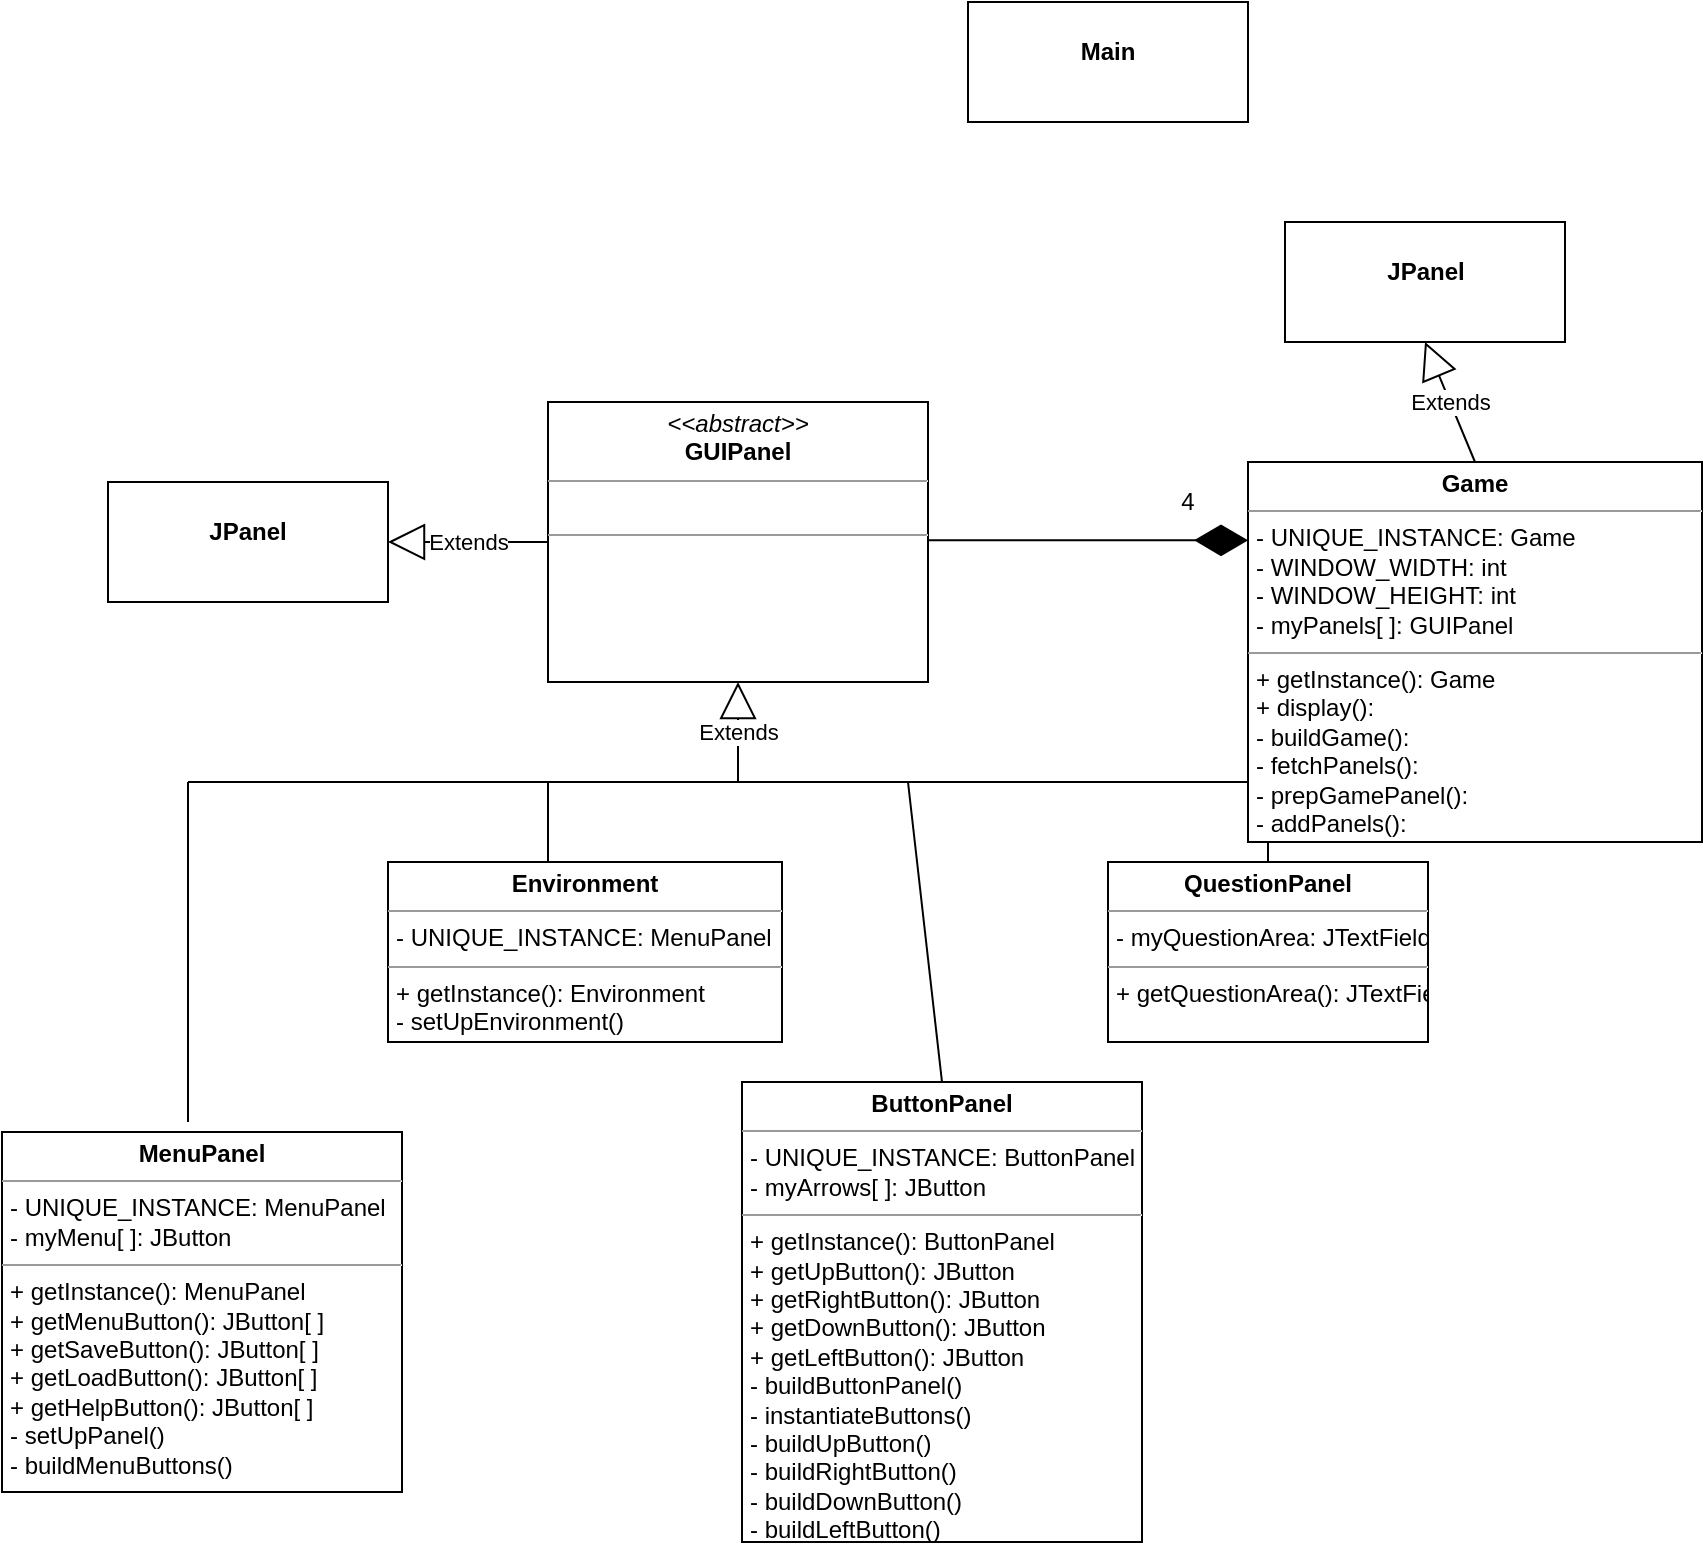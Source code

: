 <mxfile version="14.6.13" type="github">
  <diagram id="C5RBs43oDa-KdzZeNtuy" name="Page-1">
    <mxGraphModel dx="975" dy="469" grid="1" gridSize="10" guides="1" tooltips="1" connect="1" arrows="1" fold="1" page="1" pageScale="1" pageWidth="827" pageHeight="1169" math="0" shadow="0">
      <root>
        <mxCell id="WIyWlLk6GJQsqaUBKTNV-0" />
        <mxCell id="WIyWlLk6GJQsqaUBKTNV-1" parent="WIyWlLk6GJQsqaUBKTNV-0" />
        <mxCell id="btEMubfJMQzDjWzsL3hs-0" value="&lt;p style=&quot;margin: 0px ; margin-top: 4px ; text-align: center&quot;&gt;&lt;i&gt;&amp;lt;&amp;lt;abstract&amp;gt;&amp;gt;&lt;/i&gt;&lt;br&gt;&lt;b&gt;GUIPanel&lt;/b&gt;&lt;/p&gt;&lt;hr size=&quot;1&quot;&gt;&lt;p style=&quot;margin: 0px ; margin-left: 4px&quot;&gt;&lt;br&gt;&lt;/p&gt;&lt;hr size=&quot;1&quot;&gt;&lt;p style=&quot;margin: 0px ; margin-left: 4px&quot;&gt;&lt;br&gt;&lt;/p&gt;" style="verticalAlign=top;align=left;overflow=fill;fontSize=12;fontFamily=Helvetica;html=1;" parent="WIyWlLk6GJQsqaUBKTNV-1" vertex="1">
          <mxGeometry x="273" y="360" width="190" height="140" as="geometry" />
        </mxCell>
        <mxCell id="7n_-vRpYmNQ27YF9gRPF-0" value="&lt;p style=&quot;margin: 0px ; margin-top: 4px ; text-align: center&quot;&gt;&lt;br&gt;&lt;b&gt;JPanel&lt;/b&gt;&lt;/p&gt;" style="verticalAlign=top;align=left;overflow=fill;fontSize=12;fontFamily=Helvetica;html=1;" parent="WIyWlLk6GJQsqaUBKTNV-1" vertex="1">
          <mxGeometry x="53" y="400" width="140" height="60" as="geometry" />
        </mxCell>
        <mxCell id="7n_-vRpYmNQ27YF9gRPF-2" value="&lt;p style=&quot;margin: 0px ; margin-top: 4px ; text-align: center&quot;&gt;&lt;b&gt;MenuPanel&lt;/b&gt;&lt;/p&gt;&lt;hr size=&quot;1&quot;&gt;&lt;p style=&quot;margin: 0px ; margin-left: 4px&quot;&gt;- UNIQUE_INSTANCE: MenuPanel&lt;/p&gt;&lt;p style=&quot;margin: 0px ; margin-left: 4px&quot;&gt;- myMenu[ ]: JButton&lt;/p&gt;&lt;hr size=&quot;1&quot;&gt;&lt;p style=&quot;margin: 0px ; margin-left: 4px&quot;&gt;+ getInstance(): MenuPanel&lt;/p&gt;&lt;p style=&quot;margin: 0px ; margin-left: 4px&quot;&gt;+ getMenuButton(): JButton[ ]&lt;/p&gt;&lt;p style=&quot;margin: 0px ; margin-left: 4px&quot;&gt;+ getSaveButton(): JButton[ ]&lt;/p&gt;&lt;p style=&quot;margin: 0px ; margin-left: 4px&quot;&gt;+ getLoadButton(): JButton[ ]&lt;/p&gt;&lt;p style=&quot;margin: 0px ; margin-left: 4px&quot;&gt;+ getHelpButton(): JButton[ ]&lt;/p&gt;&lt;p style=&quot;margin: 0px ; margin-left: 4px&quot;&gt;- setUpPanel()&lt;/p&gt;&lt;p style=&quot;margin: 0px ; margin-left: 4px&quot;&gt;- buildMenuButtons()&lt;/p&gt;" style="verticalAlign=top;align=left;overflow=fill;fontSize=12;fontFamily=Helvetica;html=1;" parent="WIyWlLk6GJQsqaUBKTNV-1" vertex="1">
          <mxGeometry y="725" width="200" height="180" as="geometry" />
        </mxCell>
        <mxCell id="7n_-vRpYmNQ27YF9gRPF-3" value="&lt;p style=&quot;margin: 0px ; margin-top: 4px ; text-align: center&quot;&gt;&lt;b&gt;Environment&lt;/b&gt;&lt;/p&gt;&lt;hr size=&quot;1&quot;&gt;&lt;p style=&quot;margin: 0px ; margin-left: 4px&quot;&gt;- UNIQUE_INSTANCE: MenuPanel&lt;/p&gt;&lt;hr size=&quot;1&quot;&gt;&lt;p style=&quot;margin: 0px ; margin-left: 4px&quot;&gt;+ getInstance(): Environment&lt;/p&gt;&lt;p style=&quot;margin: 0px ; margin-left: 4px&quot;&gt;- setUpEnvironment()&lt;/p&gt;" style="verticalAlign=top;align=left;overflow=fill;fontSize=12;fontFamily=Helvetica;html=1;" parent="WIyWlLk6GJQsqaUBKTNV-1" vertex="1">
          <mxGeometry x="193" y="590" width="197" height="90" as="geometry" />
        </mxCell>
        <mxCell id="7n_-vRpYmNQ27YF9gRPF-4" value="&lt;p style=&quot;margin: 0px ; margin-top: 4px ; text-align: center&quot;&gt;&lt;b&gt;ButtonPanel&lt;/b&gt;&lt;/p&gt;&lt;hr size=&quot;1&quot;&gt;&lt;p style=&quot;margin: 0px ; margin-left: 4px&quot;&gt;- UNIQUE_INSTANCE: ButtonPanel&lt;/p&gt;&lt;p style=&quot;margin: 0px ; margin-left: 4px&quot;&gt;- myArrows[ ]: JButton&lt;/p&gt;&lt;hr size=&quot;1&quot;&gt;&lt;p style=&quot;margin: 0px ; margin-left: 4px&quot;&gt;+ getInstance(): ButtonPanel&lt;/p&gt;&lt;p style=&quot;margin: 0px ; margin-left: 4px&quot;&gt;+ getUpButton(): JButton&lt;/p&gt;&lt;p style=&quot;margin: 0px ; margin-left: 4px&quot;&gt;+ getRightButton(): JButton&lt;br&gt;&lt;/p&gt;&lt;p style=&quot;margin: 0px ; margin-left: 4px&quot;&gt;+ getDownButton(): JButton&lt;br&gt;&lt;/p&gt;&lt;p style=&quot;margin: 0px ; margin-left: 4px&quot;&gt;+ getLeftButton(): JButton&lt;br&gt;&lt;/p&gt;&lt;p style=&quot;margin: 0px ; margin-left: 4px&quot;&gt;- buildButtonPanel()&lt;/p&gt;&lt;p style=&quot;margin: 0px ; margin-left: 4px&quot;&gt;- instantiateButtons()&lt;/p&gt;&lt;p style=&quot;margin: 0px ; margin-left: 4px&quot;&gt;- buildUpButton()&lt;/p&gt;&lt;p style=&quot;margin: 0px ; margin-left: 4px&quot;&gt;- buildRightButton()&lt;br&gt;&lt;/p&gt;&lt;p style=&quot;margin: 0px ; margin-left: 4px&quot;&gt;- buildDownButton()&lt;br&gt;&lt;/p&gt;&lt;p style=&quot;margin: 0px ; margin-left: 4px&quot;&gt;- buildLeftButton()&lt;br&gt;&lt;/p&gt;" style="verticalAlign=top;align=left;overflow=fill;fontSize=12;fontFamily=Helvetica;html=1;" parent="WIyWlLk6GJQsqaUBKTNV-1" vertex="1">
          <mxGeometry x="370" y="700" width="200" height="230" as="geometry" />
        </mxCell>
        <mxCell id="7n_-vRpYmNQ27YF9gRPF-5" value="&lt;p style=&quot;margin: 0px ; margin-top: 4px ; text-align: center&quot;&gt;&lt;b&gt;QuestionPanel&lt;/b&gt;&lt;/p&gt;&lt;hr size=&quot;1&quot;&gt;&lt;p style=&quot;margin: 0px ; margin-left: 4px&quot;&gt;- myQuestionArea: JTextField&lt;/p&gt;&lt;hr size=&quot;1&quot;&gt;&lt;p style=&quot;margin: 0px ; margin-left: 4px&quot;&gt;+ getQuestionArea(): JTextField&lt;/p&gt;" style="verticalAlign=top;align=left;overflow=fill;fontSize=12;fontFamily=Helvetica;html=1;" parent="WIyWlLk6GJQsqaUBKTNV-1" vertex="1">
          <mxGeometry x="553" y="590" width="160" height="90" as="geometry" />
        </mxCell>
        <mxCell id="7n_-vRpYmNQ27YF9gRPF-6" value="Extends" style="endArrow=block;endSize=16;endFill=0;html=1;entryX=0.5;entryY=1;entryDx=0;entryDy=0;" parent="WIyWlLk6GJQsqaUBKTNV-1" target="btEMubfJMQzDjWzsL3hs-0" edge="1">
          <mxGeometry width="160" relative="1" as="geometry">
            <mxPoint x="368" y="550" as="sourcePoint" />
            <mxPoint x="448" y="550" as="targetPoint" />
            <Array as="points">
              <mxPoint x="368" y="550" />
            </Array>
          </mxGeometry>
        </mxCell>
        <mxCell id="7n_-vRpYmNQ27YF9gRPF-8" value="" style="endArrow=none;html=1;" parent="WIyWlLk6GJQsqaUBKTNV-1" edge="1">
          <mxGeometry width="50" height="50" relative="1" as="geometry">
            <mxPoint x="93" y="720" as="sourcePoint" />
            <mxPoint x="93" y="550" as="targetPoint" />
          </mxGeometry>
        </mxCell>
        <mxCell id="7n_-vRpYmNQ27YF9gRPF-9" value="" style="endArrow=none;html=1;" parent="WIyWlLk6GJQsqaUBKTNV-1" edge="1">
          <mxGeometry width="50" height="50" relative="1" as="geometry">
            <mxPoint x="93" y="550" as="sourcePoint" />
            <mxPoint x="373" y="550" as="targetPoint" />
            <Array as="points" />
          </mxGeometry>
        </mxCell>
        <mxCell id="7n_-vRpYmNQ27YF9gRPF-10" value="" style="endArrow=none;html=1;" parent="WIyWlLk6GJQsqaUBKTNV-1" edge="1">
          <mxGeometry width="50" height="50" relative="1" as="geometry">
            <mxPoint x="273" y="590" as="sourcePoint" />
            <mxPoint x="273" y="550" as="targetPoint" />
          </mxGeometry>
        </mxCell>
        <mxCell id="7n_-vRpYmNQ27YF9gRPF-11" value="" style="endArrow=none;html=1;" parent="WIyWlLk6GJQsqaUBKTNV-1" edge="1">
          <mxGeometry width="50" height="50" relative="1" as="geometry">
            <mxPoint x="633" y="590" as="sourcePoint" />
            <mxPoint x="633" y="550" as="targetPoint" />
          </mxGeometry>
        </mxCell>
        <mxCell id="7n_-vRpYmNQ27YF9gRPF-12" value="" style="endArrow=none;html=1;" parent="WIyWlLk6GJQsqaUBKTNV-1" edge="1">
          <mxGeometry width="50" height="50" relative="1" as="geometry">
            <mxPoint x="633" y="550" as="sourcePoint" />
            <mxPoint x="373" y="550" as="targetPoint" />
          </mxGeometry>
        </mxCell>
        <mxCell id="7n_-vRpYmNQ27YF9gRPF-13" value="" style="endArrow=none;html=1;exitX=0.5;exitY=0;exitDx=0;exitDy=0;" parent="WIyWlLk6GJQsqaUBKTNV-1" source="7n_-vRpYmNQ27YF9gRPF-4" edge="1">
          <mxGeometry width="50" height="50" relative="1" as="geometry">
            <mxPoint x="383" y="500" as="sourcePoint" />
            <mxPoint x="453" y="550" as="targetPoint" />
          </mxGeometry>
        </mxCell>
        <mxCell id="7n_-vRpYmNQ27YF9gRPF-15" value="&lt;p style=&quot;margin: 0px ; margin-top: 4px ; text-align: center&quot;&gt;&lt;b&gt;Game&lt;/b&gt;&lt;/p&gt;&lt;hr size=&quot;1&quot;&gt;&lt;p style=&quot;margin: 0px ; margin-left: 4px&quot;&gt;- UNIQUE_INSTANCE: Game&lt;/p&gt;&lt;p style=&quot;margin: 0px ; margin-left: 4px&quot;&gt;- WINDOW_WIDTH: int&lt;/p&gt;&lt;p style=&quot;margin: 0px ; margin-left: 4px&quot;&gt;- WINDOW_HEIGHT: int&lt;/p&gt;&lt;p style=&quot;margin: 0px ; margin-left: 4px&quot;&gt;- myPanels[ ]: GUIPanel&lt;/p&gt;&lt;hr size=&quot;1&quot;&gt;&lt;p style=&quot;margin: 0px ; margin-left: 4px&quot;&gt;&lt;span&gt;+ getInstance(): Game&lt;/span&gt;&lt;br&gt;&lt;/p&gt;&lt;p style=&quot;margin: 0px ; margin-left: 4px&quot;&gt;&lt;span&gt;+ display():&lt;/span&gt;&lt;/p&gt;&lt;p style=&quot;margin: 0px ; margin-left: 4px&quot;&gt;&lt;span&gt;- buildGame():&lt;/span&gt;&lt;/p&gt;&lt;p style=&quot;margin: 0px ; margin-left: 4px&quot;&gt;&lt;span&gt;- fetchPanels():&lt;/span&gt;&lt;/p&gt;&lt;p style=&quot;margin: 0px ; margin-left: 4px&quot;&gt;- prepGamePanel():&lt;/p&gt;&lt;p style=&quot;margin: 0px ; margin-left: 4px&quot;&gt;- addPanels():&lt;/p&gt;" style="verticalAlign=top;align=left;overflow=fill;fontSize=12;fontFamily=Helvetica;html=1;" parent="WIyWlLk6GJQsqaUBKTNV-1" vertex="1">
          <mxGeometry x="623" y="390" width="227" height="190" as="geometry" />
        </mxCell>
        <mxCell id="7n_-vRpYmNQ27YF9gRPF-16" value="&lt;p style=&quot;margin: 0px ; margin-top: 4px ; text-align: center&quot;&gt;&lt;br&gt;&lt;b&gt;JPanel&lt;/b&gt;&lt;/p&gt;" style="verticalAlign=top;align=left;overflow=fill;fontSize=12;fontFamily=Helvetica;html=1;" parent="WIyWlLk6GJQsqaUBKTNV-1" vertex="1">
          <mxGeometry x="641.5" y="270" width="140" height="60" as="geometry" />
        </mxCell>
        <mxCell id="7n_-vRpYmNQ27YF9gRPF-17" value="" style="endArrow=diamondThin;endFill=1;endSize=24;html=1;" parent="WIyWlLk6GJQsqaUBKTNV-1" edge="1">
          <mxGeometry width="160" relative="1" as="geometry">
            <mxPoint x="463" y="429.17" as="sourcePoint" />
            <mxPoint x="623" y="429.17" as="targetPoint" />
          </mxGeometry>
        </mxCell>
        <mxCell id="7n_-vRpYmNQ27YF9gRPF-18" value="4" style="text;html=1;strokeColor=none;fillColor=none;align=center;verticalAlign=middle;whiteSpace=wrap;rounded=0;" parent="WIyWlLk6GJQsqaUBKTNV-1" vertex="1">
          <mxGeometry x="573" y="400" width="40" height="20" as="geometry" />
        </mxCell>
        <mxCell id="7n_-vRpYmNQ27YF9gRPF-20" value="Extends" style="endArrow=block;endSize=16;endFill=0;html=1;exitX=0.5;exitY=0;exitDx=0;exitDy=0;entryX=0.5;entryY=1;entryDx=0;entryDy=0;" parent="WIyWlLk6GJQsqaUBKTNV-1" source="7n_-vRpYmNQ27YF9gRPF-15" target="7n_-vRpYmNQ27YF9gRPF-16" edge="1">
          <mxGeometry width="160" relative="1" as="geometry">
            <mxPoint x="533" y="340" as="sourcePoint" />
            <mxPoint x="693" y="340" as="targetPoint" />
          </mxGeometry>
        </mxCell>
        <mxCell id="7n_-vRpYmNQ27YF9gRPF-21" value="Extends" style="endArrow=block;endSize=16;endFill=0;html=1;exitX=0;exitY=0.5;exitDx=0;exitDy=0;entryX=1;entryY=0.5;entryDx=0;entryDy=0;" parent="WIyWlLk6GJQsqaUBKTNV-1" source="btEMubfJMQzDjWzsL3hs-0" target="7n_-vRpYmNQ27YF9gRPF-0" edge="1">
          <mxGeometry width="160" relative="1" as="geometry">
            <mxPoint x="320" y="480" as="sourcePoint" />
            <mxPoint x="480" y="480" as="targetPoint" />
          </mxGeometry>
        </mxCell>
        <mxCell id="xN4t2HUxUb0tpCIYlNnA-1" value="&lt;p style=&quot;margin: 0px ; margin-top: 4px ; text-align: center&quot;&gt;&lt;br&gt;&lt;b&gt;Main&lt;/b&gt;&lt;/p&gt;" style="verticalAlign=top;align=left;overflow=fill;fontSize=12;fontFamily=Helvetica;html=1;" vertex="1" parent="WIyWlLk6GJQsqaUBKTNV-1">
          <mxGeometry x="483" y="160" width="140" height="60" as="geometry" />
        </mxCell>
      </root>
    </mxGraphModel>
  </diagram>
</mxfile>
